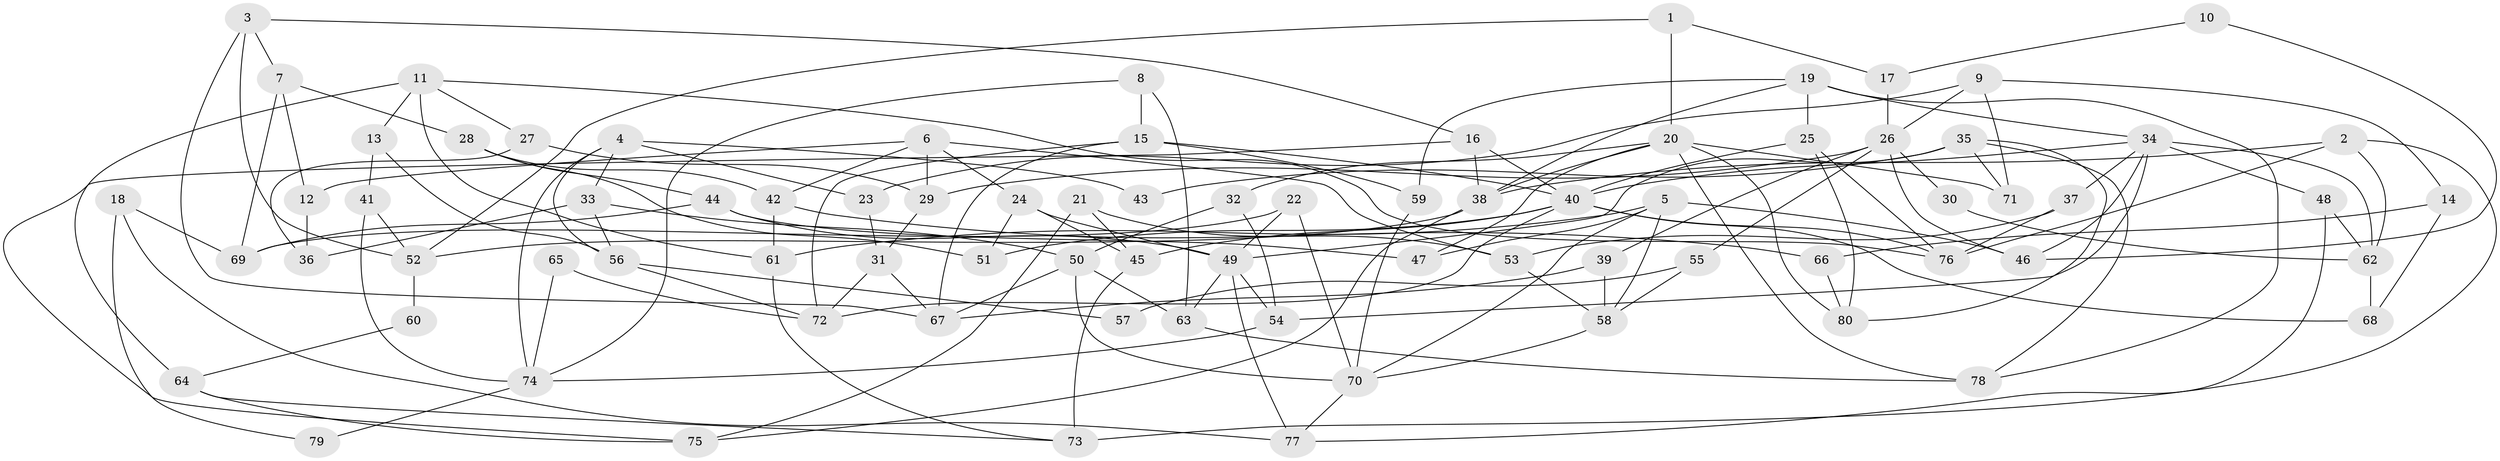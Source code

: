 // Generated by graph-tools (version 1.1) at 2025/15/03/09/25 04:15:05]
// undirected, 80 vertices, 160 edges
graph export_dot {
graph [start="1"]
  node [color=gray90,style=filled];
  1;
  2;
  3;
  4;
  5;
  6;
  7;
  8;
  9;
  10;
  11;
  12;
  13;
  14;
  15;
  16;
  17;
  18;
  19;
  20;
  21;
  22;
  23;
  24;
  25;
  26;
  27;
  28;
  29;
  30;
  31;
  32;
  33;
  34;
  35;
  36;
  37;
  38;
  39;
  40;
  41;
  42;
  43;
  44;
  45;
  46;
  47;
  48;
  49;
  50;
  51;
  52;
  53;
  54;
  55;
  56;
  57;
  58;
  59;
  60;
  61;
  62;
  63;
  64;
  65;
  66;
  67;
  68;
  69;
  70;
  71;
  72;
  73;
  74;
  75;
  76;
  77;
  78;
  79;
  80;
  1 -- 20;
  1 -- 52;
  1 -- 17;
  2 -- 73;
  2 -- 38;
  2 -- 62;
  2 -- 76;
  3 -- 16;
  3 -- 67;
  3 -- 7;
  3 -- 52;
  4 -- 56;
  4 -- 33;
  4 -- 23;
  4 -- 43;
  4 -- 74;
  5 -- 61;
  5 -- 70;
  5 -- 46;
  5 -- 47;
  5 -- 58;
  6 -- 53;
  6 -- 42;
  6 -- 12;
  6 -- 24;
  6 -- 29;
  7 -- 69;
  7 -- 12;
  7 -- 28;
  8 -- 74;
  8 -- 63;
  8 -- 15;
  9 -- 71;
  9 -- 23;
  9 -- 14;
  9 -- 26;
  10 -- 17;
  10 -- 46;
  11 -- 27;
  11 -- 76;
  11 -- 13;
  11 -- 61;
  11 -- 64;
  12 -- 36;
  13 -- 41;
  13 -- 56;
  14 -- 68;
  14 -- 66;
  15 -- 67;
  15 -- 40;
  15 -- 59;
  15 -- 72;
  16 -- 40;
  16 -- 38;
  16 -- 75;
  17 -- 26;
  18 -- 69;
  18 -- 77;
  18 -- 79;
  19 -- 25;
  19 -- 34;
  19 -- 38;
  19 -- 59;
  19 -- 78;
  20 -- 78;
  20 -- 80;
  20 -- 32;
  20 -- 38;
  20 -- 47;
  20 -- 71;
  21 -- 75;
  21 -- 45;
  21 -- 53;
  22 -- 70;
  22 -- 49;
  22 -- 69;
  23 -- 31;
  24 -- 49;
  24 -- 45;
  24 -- 51;
  25 -- 40;
  25 -- 76;
  25 -- 80;
  26 -- 29;
  26 -- 30;
  26 -- 39;
  26 -- 46;
  26 -- 55;
  27 -- 29;
  27 -- 36;
  28 -- 51;
  28 -- 42;
  28 -- 44;
  29 -- 31;
  30 -- 62;
  31 -- 72;
  31 -- 67;
  32 -- 54;
  32 -- 50;
  33 -- 50;
  33 -- 56;
  33 -- 36;
  34 -- 40;
  34 -- 46;
  34 -- 37;
  34 -- 48;
  34 -- 54;
  34 -- 62;
  35 -- 78;
  35 -- 49;
  35 -- 43;
  35 -- 71;
  35 -- 80;
  37 -- 76;
  37 -- 53;
  38 -- 52;
  38 -- 75;
  39 -- 58;
  39 -- 67;
  40 -- 45;
  40 -- 51;
  40 -- 68;
  40 -- 72;
  40 -- 76;
  41 -- 74;
  41 -- 52;
  42 -- 66;
  42 -- 61;
  44 -- 47;
  44 -- 49;
  44 -- 69;
  45 -- 73;
  48 -- 62;
  48 -- 77;
  49 -- 77;
  49 -- 54;
  49 -- 63;
  50 -- 70;
  50 -- 63;
  50 -- 67;
  52 -- 60;
  53 -- 58;
  54 -- 74;
  55 -- 58;
  55 -- 57;
  56 -- 72;
  56 -- 57;
  58 -- 70;
  59 -- 70;
  60 -- 64;
  61 -- 73;
  62 -- 68;
  63 -- 78;
  64 -- 75;
  64 -- 73;
  65 -- 74;
  65 -- 72;
  66 -- 80;
  70 -- 77;
  74 -- 79;
}

